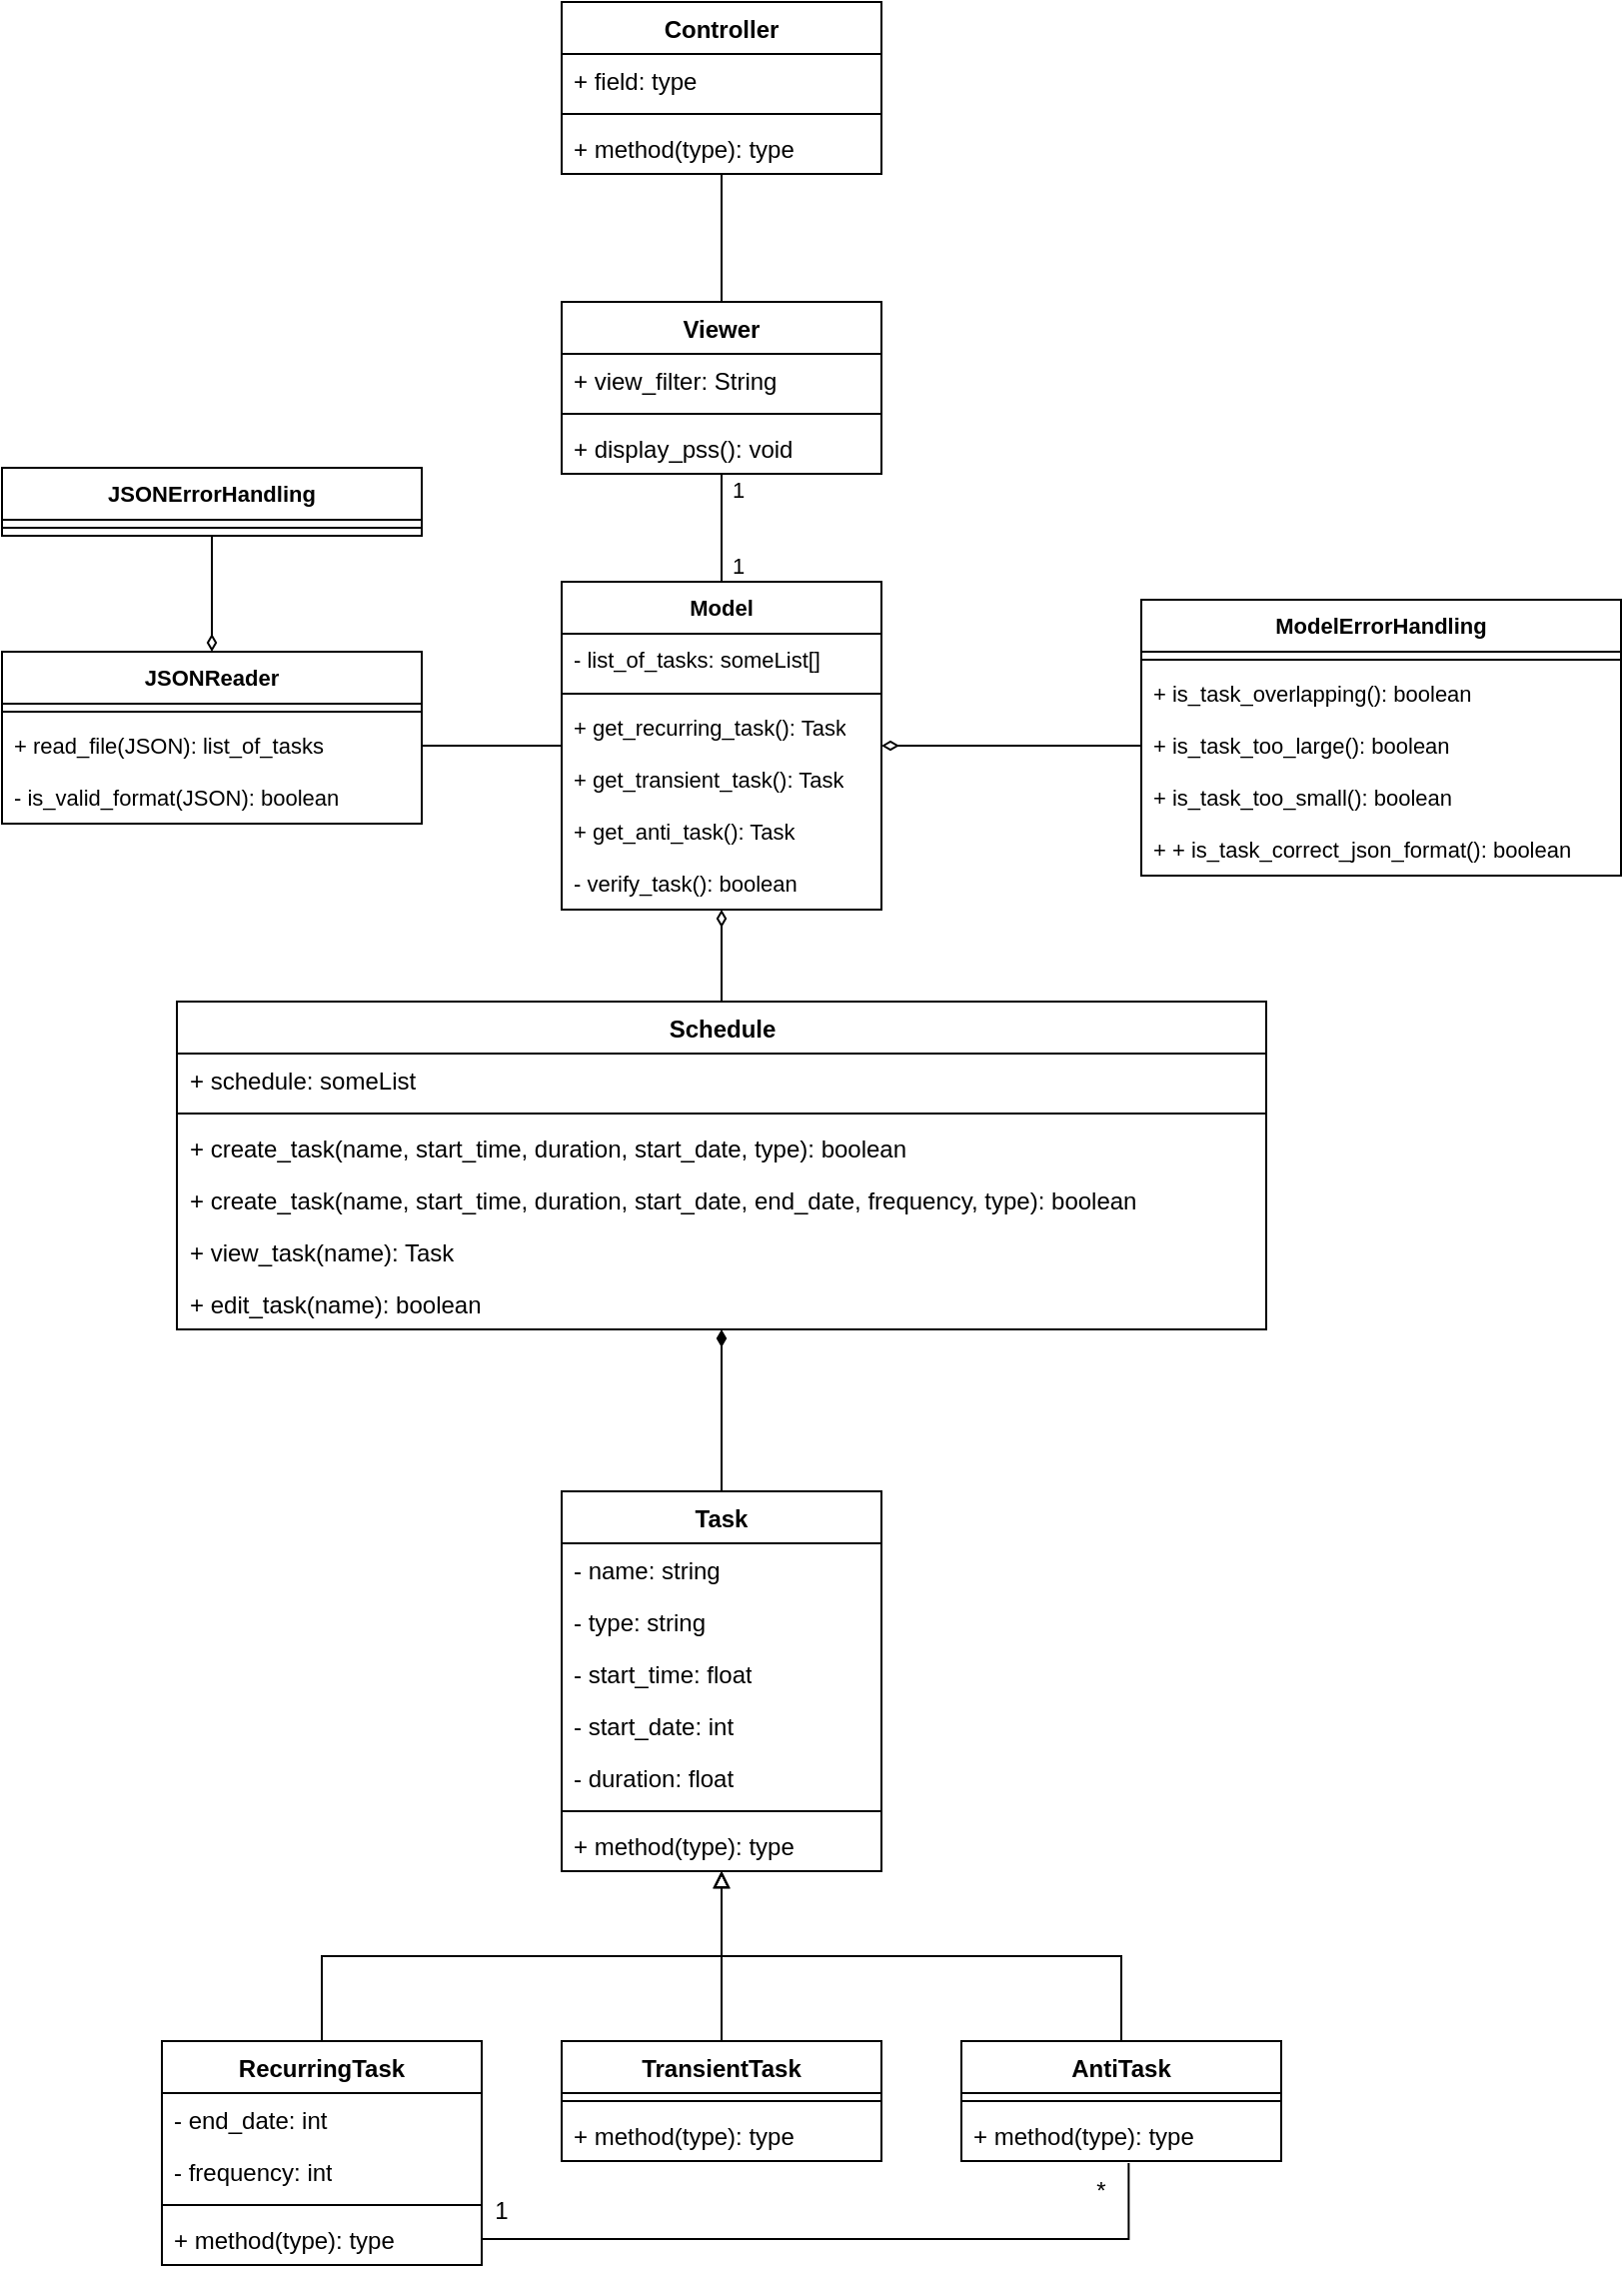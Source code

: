 <mxfile version="24.1.0" type="device">
  <diagram name="Page-1" id="KBzFk2epelycS5Lsl9bX">
    <mxGraphModel dx="2069" dy="713" grid="1" gridSize="10" guides="1" tooltips="1" connect="1" arrows="1" fold="1" page="1" pageScale="1" pageWidth="850" pageHeight="1100" math="0" shadow="0">
      <root>
        <mxCell id="0" />
        <mxCell id="1" parent="0" />
        <mxCell id="EL1fvcbHKSAHsdU1oUkG-1" value="Controller" style="swimlane;fontStyle=1;align=center;verticalAlign=top;childLayout=stackLayout;horizontal=1;startSize=26;horizontalStack=0;resizeParent=1;resizeParentMax=0;resizeLast=0;collapsible=1;marginBottom=0;whiteSpace=wrap;html=1;" vertex="1" parent="1">
          <mxGeometry x="180" y="810" width="160" height="86" as="geometry" />
        </mxCell>
        <mxCell id="EL1fvcbHKSAHsdU1oUkG-2" value="+ field: type" style="text;strokeColor=none;fillColor=none;align=left;verticalAlign=top;spacingLeft=4;spacingRight=4;overflow=hidden;rotatable=0;points=[[0,0.5],[1,0.5]];portConstraint=eastwest;whiteSpace=wrap;html=1;" vertex="1" parent="EL1fvcbHKSAHsdU1oUkG-1">
          <mxGeometry y="26" width="160" height="26" as="geometry" />
        </mxCell>
        <mxCell id="EL1fvcbHKSAHsdU1oUkG-3" value="" style="line;strokeWidth=1;fillColor=none;align=left;verticalAlign=middle;spacingTop=-1;spacingLeft=3;spacingRight=3;rotatable=0;labelPosition=right;points=[];portConstraint=eastwest;strokeColor=inherit;" vertex="1" parent="EL1fvcbHKSAHsdU1oUkG-1">
          <mxGeometry y="52" width="160" height="8" as="geometry" />
        </mxCell>
        <mxCell id="EL1fvcbHKSAHsdU1oUkG-4" value="+ method(type): type" style="text;strokeColor=none;fillColor=none;align=left;verticalAlign=top;spacingLeft=4;spacingRight=4;overflow=hidden;rotatable=0;points=[[0,0.5],[1,0.5]];portConstraint=eastwest;whiteSpace=wrap;html=1;" vertex="1" parent="EL1fvcbHKSAHsdU1oUkG-1">
          <mxGeometry y="60" width="160" height="26" as="geometry" />
        </mxCell>
        <mxCell id="EL1fvcbHKSAHsdU1oUkG-9" style="edgeStyle=orthogonalEdgeStyle;rounded=0;orthogonalLoop=1;jettySize=auto;html=1;exitX=0.5;exitY=0;exitDx=0;exitDy=0;endArrow=none;endFill=0;" edge="1" parent="1" source="EL1fvcbHKSAHsdU1oUkG-5" target="EL1fvcbHKSAHsdU1oUkG-1">
          <mxGeometry relative="1" as="geometry" />
        </mxCell>
        <mxCell id="EL1fvcbHKSAHsdU1oUkG-5" value="Viewer" style="swimlane;fontStyle=1;align=center;verticalAlign=top;childLayout=stackLayout;horizontal=1;startSize=26;horizontalStack=0;resizeParent=1;resizeParentMax=0;resizeLast=0;collapsible=1;marginBottom=0;whiteSpace=wrap;html=1;" vertex="1" parent="1">
          <mxGeometry x="180" y="960" width="160" height="86" as="geometry" />
        </mxCell>
        <mxCell id="EL1fvcbHKSAHsdU1oUkG-6" value="+ view_filter: String" style="text;strokeColor=none;fillColor=none;align=left;verticalAlign=top;spacingLeft=4;spacingRight=4;overflow=hidden;rotatable=0;points=[[0,0.5],[1,0.5]];portConstraint=eastwest;whiteSpace=wrap;html=1;" vertex="1" parent="EL1fvcbHKSAHsdU1oUkG-5">
          <mxGeometry y="26" width="160" height="26" as="geometry" />
        </mxCell>
        <mxCell id="EL1fvcbHKSAHsdU1oUkG-7" value="" style="line;strokeWidth=1;fillColor=none;align=left;verticalAlign=middle;spacingTop=-1;spacingLeft=3;spacingRight=3;rotatable=0;labelPosition=right;points=[];portConstraint=eastwest;strokeColor=inherit;" vertex="1" parent="EL1fvcbHKSAHsdU1oUkG-5">
          <mxGeometry y="52" width="160" height="8" as="geometry" />
        </mxCell>
        <mxCell id="EL1fvcbHKSAHsdU1oUkG-8" value="+ display_pss(): void" style="text;strokeColor=none;fillColor=none;align=left;verticalAlign=top;spacingLeft=4;spacingRight=4;overflow=hidden;rotatable=0;points=[[0,0.5],[1,0.5]];portConstraint=eastwest;whiteSpace=wrap;html=1;" vertex="1" parent="EL1fvcbHKSAHsdU1oUkG-5">
          <mxGeometry y="60" width="160" height="26" as="geometry" />
        </mxCell>
        <mxCell id="EL1fvcbHKSAHsdU1oUkG-21" style="edgeStyle=orthogonalEdgeStyle;rounded=0;orthogonalLoop=1;jettySize=auto;html=1;exitX=0.5;exitY=0;exitDx=0;exitDy=0;strokeColor=default;align=center;verticalAlign=middle;fontFamily=Helvetica;fontSize=11;fontColor=default;labelBackgroundColor=default;endArrow=none;endFill=0;" edge="1" parent="1" source="EL1fvcbHKSAHsdU1oUkG-10" target="EL1fvcbHKSAHsdU1oUkG-5">
          <mxGeometry relative="1" as="geometry" />
        </mxCell>
        <mxCell id="EL1fvcbHKSAHsdU1oUkG-10" value="Model" style="swimlane;fontStyle=1;align=center;verticalAlign=top;childLayout=stackLayout;horizontal=1;startSize=26;horizontalStack=0;resizeParent=1;resizeParentMax=0;resizeLast=0;collapsible=1;marginBottom=0;whiteSpace=wrap;html=1;fontFamily=Helvetica;fontSize=11;fontColor=default;labelBackgroundColor=default;" vertex="1" parent="1">
          <mxGeometry x="180" y="1100" width="160" height="164" as="geometry" />
        </mxCell>
        <mxCell id="EL1fvcbHKSAHsdU1oUkG-11" value="- list_of_tasks: someList[]" style="text;strokeColor=none;fillColor=none;align=left;verticalAlign=top;spacingLeft=4;spacingRight=4;overflow=hidden;rotatable=0;points=[[0,0.5],[1,0.5]];portConstraint=eastwest;whiteSpace=wrap;html=1;fontFamily=Helvetica;fontSize=11;fontColor=default;labelBackgroundColor=default;" vertex="1" parent="EL1fvcbHKSAHsdU1oUkG-10">
          <mxGeometry y="26" width="160" height="26" as="geometry" />
        </mxCell>
        <mxCell id="EL1fvcbHKSAHsdU1oUkG-12" value="" style="line;strokeWidth=1;fillColor=none;align=left;verticalAlign=middle;spacingTop=-1;spacingLeft=3;spacingRight=3;rotatable=0;labelPosition=right;points=[];portConstraint=eastwest;strokeColor=inherit;fontFamily=Helvetica;fontSize=11;fontColor=default;labelBackgroundColor=default;" vertex="1" parent="EL1fvcbHKSAHsdU1oUkG-10">
          <mxGeometry y="52" width="160" height="8" as="geometry" />
        </mxCell>
        <mxCell id="EL1fvcbHKSAHsdU1oUkG-13" value="+ get_recurring_task(): Task" style="text;strokeColor=none;fillColor=none;align=left;verticalAlign=top;spacingLeft=4;spacingRight=4;overflow=hidden;rotatable=0;points=[[0,0.5],[1,0.5]];portConstraint=eastwest;whiteSpace=wrap;html=1;fontFamily=Helvetica;fontSize=11;fontColor=default;labelBackgroundColor=default;" vertex="1" parent="EL1fvcbHKSAHsdU1oUkG-10">
          <mxGeometry y="60" width="160" height="26" as="geometry" />
        </mxCell>
        <mxCell id="EL1fvcbHKSAHsdU1oUkG-18" value="+ get_transient_task(): Task" style="text;strokeColor=none;fillColor=none;align=left;verticalAlign=top;spacingLeft=4;spacingRight=4;overflow=hidden;rotatable=0;points=[[0,0.5],[1,0.5]];portConstraint=eastwest;whiteSpace=wrap;html=1;fontFamily=Helvetica;fontSize=11;fontColor=default;labelBackgroundColor=default;" vertex="1" parent="EL1fvcbHKSAHsdU1oUkG-10">
          <mxGeometry y="86" width="160" height="26" as="geometry" />
        </mxCell>
        <mxCell id="EL1fvcbHKSAHsdU1oUkG-19" value="+ get_anti_task(): Task" style="text;strokeColor=none;fillColor=none;align=left;verticalAlign=top;spacingLeft=4;spacingRight=4;overflow=hidden;rotatable=0;points=[[0,0.5],[1,0.5]];portConstraint=eastwest;whiteSpace=wrap;html=1;fontFamily=Helvetica;fontSize=11;fontColor=default;labelBackgroundColor=default;" vertex="1" parent="EL1fvcbHKSAHsdU1oUkG-10">
          <mxGeometry y="112" width="160" height="26" as="geometry" />
        </mxCell>
        <mxCell id="EL1fvcbHKSAHsdU1oUkG-20" value="- verify_task(): boolean" style="text;strokeColor=none;fillColor=none;align=left;verticalAlign=top;spacingLeft=4;spacingRight=4;overflow=hidden;rotatable=0;points=[[0,0.5],[1,0.5]];portConstraint=eastwest;whiteSpace=wrap;html=1;fontFamily=Helvetica;fontSize=11;fontColor=default;labelBackgroundColor=default;" vertex="1" parent="EL1fvcbHKSAHsdU1oUkG-10">
          <mxGeometry y="138" width="160" height="26" as="geometry" />
        </mxCell>
        <mxCell id="EL1fvcbHKSAHsdU1oUkG-22" value="1" style="text;html=1;align=center;verticalAlign=middle;resizable=0;points=[];autosize=1;strokeColor=none;fillColor=none;fontFamily=Helvetica;fontSize=11;fontColor=default;labelBackgroundColor=default;" vertex="1" parent="1">
          <mxGeometry x="253" y="1039" width="30" height="30" as="geometry" />
        </mxCell>
        <mxCell id="EL1fvcbHKSAHsdU1oUkG-23" value="1" style="text;html=1;align=center;verticalAlign=middle;resizable=0;points=[];autosize=1;strokeColor=none;fillColor=none;fontFamily=Helvetica;fontSize=11;fontColor=default;labelBackgroundColor=default;" vertex="1" parent="1">
          <mxGeometry x="253" y="1077" width="30" height="30" as="geometry" />
        </mxCell>
        <mxCell id="EL1fvcbHKSAHsdU1oUkG-24" value="ModelErrorHandling" style="swimlane;fontStyle=1;align=center;verticalAlign=top;childLayout=stackLayout;horizontal=1;startSize=26;horizontalStack=0;resizeParent=1;resizeParentMax=0;resizeLast=0;collapsible=1;marginBottom=0;whiteSpace=wrap;html=1;fontFamily=Helvetica;fontSize=11;fontColor=default;labelBackgroundColor=default;" vertex="1" parent="1">
          <mxGeometry x="470" y="1109" width="240" height="138" as="geometry" />
        </mxCell>
        <mxCell id="EL1fvcbHKSAHsdU1oUkG-26" value="" style="line;strokeWidth=1;fillColor=none;align=left;verticalAlign=middle;spacingTop=-1;spacingLeft=3;spacingRight=3;rotatable=0;labelPosition=right;points=[];portConstraint=eastwest;strokeColor=inherit;fontFamily=Helvetica;fontSize=11;fontColor=default;labelBackgroundColor=default;" vertex="1" parent="EL1fvcbHKSAHsdU1oUkG-24">
          <mxGeometry y="26" width="240" height="8" as="geometry" />
        </mxCell>
        <mxCell id="EL1fvcbHKSAHsdU1oUkG-27" value="+ is_task_overlapping(): boolean" style="text;strokeColor=none;fillColor=none;align=left;verticalAlign=top;spacingLeft=4;spacingRight=4;overflow=hidden;rotatable=0;points=[[0,0.5],[1,0.5]];portConstraint=eastwest;whiteSpace=wrap;html=1;fontFamily=Helvetica;fontSize=11;fontColor=default;labelBackgroundColor=default;" vertex="1" parent="EL1fvcbHKSAHsdU1oUkG-24">
          <mxGeometry y="34" width="240" height="26" as="geometry" />
        </mxCell>
        <mxCell id="EL1fvcbHKSAHsdU1oUkG-28" value="+ is_task_too_large(): boolean" style="text;strokeColor=none;fillColor=none;align=left;verticalAlign=top;spacingLeft=4;spacingRight=4;overflow=hidden;rotatable=0;points=[[0,0.5],[1,0.5]];portConstraint=eastwest;whiteSpace=wrap;html=1;fontFamily=Helvetica;fontSize=11;fontColor=default;labelBackgroundColor=default;" vertex="1" parent="EL1fvcbHKSAHsdU1oUkG-24">
          <mxGeometry y="60" width="240" height="26" as="geometry" />
        </mxCell>
        <mxCell id="EL1fvcbHKSAHsdU1oUkG-29" value="+ is_task_too_small(): boolean" style="text;strokeColor=none;fillColor=none;align=left;verticalAlign=top;spacingLeft=4;spacingRight=4;overflow=hidden;rotatable=0;points=[[0,0.5],[1,0.5]];portConstraint=eastwest;whiteSpace=wrap;html=1;fontFamily=Helvetica;fontSize=11;fontColor=default;labelBackgroundColor=default;" vertex="1" parent="EL1fvcbHKSAHsdU1oUkG-24">
          <mxGeometry y="86" width="240" height="26" as="geometry" />
        </mxCell>
        <mxCell id="EL1fvcbHKSAHsdU1oUkG-30" value="+ + is_task_correct_json_format(): boolean" style="text;strokeColor=none;fillColor=none;align=left;verticalAlign=top;spacingLeft=4;spacingRight=4;overflow=hidden;rotatable=0;points=[[0,0.5],[1,0.5]];portConstraint=eastwest;whiteSpace=wrap;html=1;fontFamily=Helvetica;fontSize=11;fontColor=default;labelBackgroundColor=default;" vertex="1" parent="EL1fvcbHKSAHsdU1oUkG-24">
          <mxGeometry y="112" width="240" height="26" as="geometry" />
        </mxCell>
        <mxCell id="EL1fvcbHKSAHsdU1oUkG-31" style="edgeStyle=orthogonalEdgeStyle;rounded=0;orthogonalLoop=1;jettySize=auto;html=1;exitX=0;exitY=0.5;exitDx=0;exitDy=0;strokeColor=default;align=center;verticalAlign=middle;fontFamily=Helvetica;fontSize=11;fontColor=default;labelBackgroundColor=default;endArrow=diamondThin;endFill=0;" edge="1" parent="1" source="EL1fvcbHKSAHsdU1oUkG-28" target="EL1fvcbHKSAHsdU1oUkG-10">
          <mxGeometry relative="1" as="geometry" />
        </mxCell>
        <mxCell id="EL1fvcbHKSAHsdU1oUkG-42" style="edgeStyle=orthogonalEdgeStyle;rounded=0;orthogonalLoop=1;jettySize=auto;html=1;exitX=0.5;exitY=0;exitDx=0;exitDy=0;strokeColor=default;align=center;verticalAlign=middle;fontFamily=Helvetica;fontSize=11;fontColor=default;labelBackgroundColor=default;endArrow=none;endFill=0;startArrow=diamondThin;startFill=0;" edge="1" parent="1" source="EL1fvcbHKSAHsdU1oUkG-32" target="EL1fvcbHKSAHsdU1oUkG-37">
          <mxGeometry relative="1" as="geometry" />
        </mxCell>
        <mxCell id="EL1fvcbHKSAHsdU1oUkG-32" value="JSONReader" style="swimlane;fontStyle=1;align=center;verticalAlign=top;childLayout=stackLayout;horizontal=1;startSize=26;horizontalStack=0;resizeParent=1;resizeParentMax=0;resizeLast=0;collapsible=1;marginBottom=0;whiteSpace=wrap;html=1;fontFamily=Helvetica;fontSize=11;fontColor=default;labelBackgroundColor=default;" vertex="1" parent="1">
          <mxGeometry x="-100" y="1135" width="210" height="86" as="geometry" />
        </mxCell>
        <mxCell id="EL1fvcbHKSAHsdU1oUkG-34" value="" style="line;strokeWidth=1;fillColor=none;align=left;verticalAlign=middle;spacingTop=-1;spacingLeft=3;spacingRight=3;rotatable=0;labelPosition=right;points=[];portConstraint=eastwest;strokeColor=inherit;fontFamily=Helvetica;fontSize=11;fontColor=default;labelBackgroundColor=default;" vertex="1" parent="EL1fvcbHKSAHsdU1oUkG-32">
          <mxGeometry y="26" width="210" height="8" as="geometry" />
        </mxCell>
        <mxCell id="EL1fvcbHKSAHsdU1oUkG-35" value="+ read_file(JSON): list_of_tasks" style="text;strokeColor=none;fillColor=none;align=left;verticalAlign=top;spacingLeft=4;spacingRight=4;overflow=hidden;rotatable=0;points=[[0,0.5],[1,0.5]];portConstraint=eastwest;whiteSpace=wrap;html=1;fontFamily=Helvetica;fontSize=11;fontColor=default;labelBackgroundColor=default;" vertex="1" parent="EL1fvcbHKSAHsdU1oUkG-32">
          <mxGeometry y="34" width="210" height="26" as="geometry" />
        </mxCell>
        <mxCell id="EL1fvcbHKSAHsdU1oUkG-36" value="- is_valid_format(JSON): boolean" style="text;strokeColor=none;fillColor=none;align=left;verticalAlign=top;spacingLeft=4;spacingRight=4;overflow=hidden;rotatable=0;points=[[0,0.5],[1,0.5]];portConstraint=eastwest;whiteSpace=wrap;html=1;fontFamily=Helvetica;fontSize=11;fontColor=default;labelBackgroundColor=default;" vertex="1" parent="EL1fvcbHKSAHsdU1oUkG-32">
          <mxGeometry y="60" width="210" height="26" as="geometry" />
        </mxCell>
        <mxCell id="EL1fvcbHKSAHsdU1oUkG-37" value="JSONErrorHandling" style="swimlane;fontStyle=1;align=center;verticalAlign=top;childLayout=stackLayout;horizontal=1;startSize=26;horizontalStack=0;resizeParent=1;resizeParentMax=0;resizeLast=0;collapsible=1;marginBottom=0;whiteSpace=wrap;html=1;fontFamily=Helvetica;fontSize=11;fontColor=default;labelBackgroundColor=default;" vertex="1" parent="1">
          <mxGeometry x="-100" y="1043" width="210" height="34" as="geometry" />
        </mxCell>
        <mxCell id="EL1fvcbHKSAHsdU1oUkG-38" value="" style="line;strokeWidth=1;fillColor=none;align=left;verticalAlign=middle;spacingTop=-1;spacingLeft=3;spacingRight=3;rotatable=0;labelPosition=right;points=[];portConstraint=eastwest;strokeColor=inherit;fontFamily=Helvetica;fontSize=11;fontColor=default;labelBackgroundColor=default;" vertex="1" parent="EL1fvcbHKSAHsdU1oUkG-37">
          <mxGeometry y="26" width="210" height="8" as="geometry" />
        </mxCell>
        <mxCell id="EL1fvcbHKSAHsdU1oUkG-41" style="edgeStyle=orthogonalEdgeStyle;rounded=0;orthogonalLoop=1;jettySize=auto;html=1;exitX=1;exitY=0.5;exitDx=0;exitDy=0;strokeColor=default;align=center;verticalAlign=middle;fontFamily=Helvetica;fontSize=11;fontColor=default;labelBackgroundColor=default;endArrow=none;endFill=0;" edge="1" parent="1" source="EL1fvcbHKSAHsdU1oUkG-35" target="EL1fvcbHKSAHsdU1oUkG-10">
          <mxGeometry relative="1" as="geometry" />
        </mxCell>
        <mxCell id="EL1fvcbHKSAHsdU1oUkG-50" style="edgeStyle=orthogonalEdgeStyle;rounded=0;orthogonalLoop=1;jettySize=auto;html=1;exitX=0.5;exitY=0;exitDx=0;exitDy=0;strokeColor=default;align=center;verticalAlign=middle;fontFamily=Helvetica;fontSize=11;fontColor=default;labelBackgroundColor=default;endArrow=diamondThin;endFill=0;" edge="1" parent="1" source="EL1fvcbHKSAHsdU1oUkG-43" target="EL1fvcbHKSAHsdU1oUkG-10">
          <mxGeometry relative="1" as="geometry" />
        </mxCell>
        <mxCell id="EL1fvcbHKSAHsdU1oUkG-43" value="Schedule" style="swimlane;fontStyle=1;align=center;verticalAlign=top;childLayout=stackLayout;horizontal=1;startSize=26;horizontalStack=0;resizeParent=1;resizeParentMax=0;resizeLast=0;collapsible=1;marginBottom=0;whiteSpace=wrap;html=1;" vertex="1" parent="1">
          <mxGeometry x="-12.5" y="1310" width="545" height="164" as="geometry" />
        </mxCell>
        <mxCell id="EL1fvcbHKSAHsdU1oUkG-44" value="+ schedule: someList" style="text;strokeColor=none;fillColor=none;align=left;verticalAlign=top;spacingLeft=4;spacingRight=4;overflow=hidden;rotatable=0;points=[[0,0.5],[1,0.5]];portConstraint=eastwest;whiteSpace=wrap;html=1;" vertex="1" parent="EL1fvcbHKSAHsdU1oUkG-43">
          <mxGeometry y="26" width="545" height="26" as="geometry" />
        </mxCell>
        <mxCell id="EL1fvcbHKSAHsdU1oUkG-45" value="" style="line;strokeWidth=1;fillColor=none;align=left;verticalAlign=middle;spacingTop=-1;spacingLeft=3;spacingRight=3;rotatable=0;labelPosition=right;points=[];portConstraint=eastwest;strokeColor=inherit;" vertex="1" parent="EL1fvcbHKSAHsdU1oUkG-43">
          <mxGeometry y="52" width="545" height="8" as="geometry" />
        </mxCell>
        <mxCell id="EL1fvcbHKSAHsdU1oUkG-46" value="+ create_task(name, start_time, duration, start_date, type): boolean" style="text;strokeColor=none;fillColor=none;align=left;verticalAlign=top;spacingLeft=4;spacingRight=4;overflow=hidden;rotatable=0;points=[[0,0.5],[1,0.5]];portConstraint=eastwest;whiteSpace=wrap;html=1;" vertex="1" parent="EL1fvcbHKSAHsdU1oUkG-43">
          <mxGeometry y="60" width="545" height="26" as="geometry" />
        </mxCell>
        <mxCell id="EL1fvcbHKSAHsdU1oUkG-47" value="+ create_task(name, start_time, duration, start_date, end_date, frequency, type): boolean" style="text;strokeColor=none;fillColor=none;align=left;verticalAlign=top;spacingLeft=4;spacingRight=4;overflow=hidden;rotatable=0;points=[[0,0.5],[1,0.5]];portConstraint=eastwest;whiteSpace=wrap;html=1;" vertex="1" parent="EL1fvcbHKSAHsdU1oUkG-43">
          <mxGeometry y="86" width="545" height="26" as="geometry" />
        </mxCell>
        <mxCell id="EL1fvcbHKSAHsdU1oUkG-48" value="&lt;div&gt;&lt;div&gt;+ view_task(name): Task&lt;/div&gt;&lt;/div&gt;" style="text;strokeColor=none;fillColor=none;align=left;verticalAlign=top;spacingLeft=4;spacingRight=4;overflow=hidden;rotatable=0;points=[[0,0.5],[1,0.5]];portConstraint=eastwest;whiteSpace=wrap;html=1;" vertex="1" parent="EL1fvcbHKSAHsdU1oUkG-43">
          <mxGeometry y="112" width="545" height="26" as="geometry" />
        </mxCell>
        <mxCell id="EL1fvcbHKSAHsdU1oUkG-49" value="+ edit_task(name): boolean" style="text;strokeColor=none;fillColor=none;align=left;verticalAlign=top;spacingLeft=4;spacingRight=4;overflow=hidden;rotatable=0;points=[[0,0.5],[1,0.5]];portConstraint=eastwest;whiteSpace=wrap;html=1;" vertex="1" parent="EL1fvcbHKSAHsdU1oUkG-43">
          <mxGeometry y="138" width="545" height="26" as="geometry" />
        </mxCell>
        <mxCell id="EL1fvcbHKSAHsdU1oUkG-77" style="edgeStyle=orthogonalEdgeStyle;rounded=0;orthogonalLoop=1;jettySize=auto;html=1;exitX=0.5;exitY=0;exitDx=0;exitDy=0;strokeColor=default;align=center;verticalAlign=middle;fontFamily=Helvetica;fontSize=11;fontColor=default;labelBackgroundColor=default;endArrow=diamondThin;endFill=1;" edge="1" parent="1" source="EL1fvcbHKSAHsdU1oUkG-51" target="EL1fvcbHKSAHsdU1oUkG-43">
          <mxGeometry relative="1" as="geometry" />
        </mxCell>
        <mxCell id="EL1fvcbHKSAHsdU1oUkG-51" value="Task" style="swimlane;fontStyle=1;align=center;verticalAlign=top;childLayout=stackLayout;horizontal=1;startSize=26;horizontalStack=0;resizeParent=1;resizeParentMax=0;resizeLast=0;collapsible=1;marginBottom=0;whiteSpace=wrap;html=1;" vertex="1" parent="1">
          <mxGeometry x="180" y="1555" width="160" height="190" as="geometry" />
        </mxCell>
        <mxCell id="EL1fvcbHKSAHsdU1oUkG-52" value="- name: string" style="text;strokeColor=none;fillColor=none;align=left;verticalAlign=top;spacingLeft=4;spacingRight=4;overflow=hidden;rotatable=0;points=[[0,0.5],[1,0.5]];portConstraint=eastwest;whiteSpace=wrap;html=1;" vertex="1" parent="EL1fvcbHKSAHsdU1oUkG-51">
          <mxGeometry y="26" width="160" height="26" as="geometry" />
        </mxCell>
        <mxCell id="EL1fvcbHKSAHsdU1oUkG-53" value="- type: string" style="text;strokeColor=none;fillColor=none;align=left;verticalAlign=top;spacingLeft=4;spacingRight=4;overflow=hidden;rotatable=0;points=[[0,0.5],[1,0.5]];portConstraint=eastwest;whiteSpace=wrap;html=1;" vertex="1" parent="EL1fvcbHKSAHsdU1oUkG-51">
          <mxGeometry y="52" width="160" height="26" as="geometry" />
        </mxCell>
        <mxCell id="EL1fvcbHKSAHsdU1oUkG-54" value="- start_time: float" style="text;strokeColor=none;fillColor=none;align=left;verticalAlign=top;spacingLeft=4;spacingRight=4;overflow=hidden;rotatable=0;points=[[0,0.5],[1,0.5]];portConstraint=eastwest;whiteSpace=wrap;html=1;" vertex="1" parent="EL1fvcbHKSAHsdU1oUkG-51">
          <mxGeometry y="78" width="160" height="26" as="geometry" />
        </mxCell>
        <mxCell id="EL1fvcbHKSAHsdU1oUkG-55" value="- start_date: int" style="text;strokeColor=none;fillColor=none;align=left;verticalAlign=top;spacingLeft=4;spacingRight=4;overflow=hidden;rotatable=0;points=[[0,0.5],[1,0.5]];portConstraint=eastwest;whiteSpace=wrap;html=1;" vertex="1" parent="EL1fvcbHKSAHsdU1oUkG-51">
          <mxGeometry y="104" width="160" height="26" as="geometry" />
        </mxCell>
        <mxCell id="EL1fvcbHKSAHsdU1oUkG-56" value="- duration: float" style="text;strokeColor=none;fillColor=none;align=left;verticalAlign=top;spacingLeft=4;spacingRight=4;overflow=hidden;rotatable=0;points=[[0,0.5],[1,0.5]];portConstraint=eastwest;whiteSpace=wrap;html=1;" vertex="1" parent="EL1fvcbHKSAHsdU1oUkG-51">
          <mxGeometry y="130" width="160" height="26" as="geometry" />
        </mxCell>
        <mxCell id="EL1fvcbHKSAHsdU1oUkG-57" value="" style="line;strokeWidth=1;fillColor=none;align=left;verticalAlign=middle;spacingTop=-1;spacingLeft=3;spacingRight=3;rotatable=0;labelPosition=right;points=[];portConstraint=eastwest;strokeColor=inherit;" vertex="1" parent="EL1fvcbHKSAHsdU1oUkG-51">
          <mxGeometry y="156" width="160" height="8" as="geometry" />
        </mxCell>
        <mxCell id="EL1fvcbHKSAHsdU1oUkG-58" value="+ method(type): type" style="text;strokeColor=none;fillColor=none;align=left;verticalAlign=top;spacingLeft=4;spacingRight=4;overflow=hidden;rotatable=0;points=[[0,0.5],[1,0.5]];portConstraint=eastwest;whiteSpace=wrap;html=1;" vertex="1" parent="EL1fvcbHKSAHsdU1oUkG-51">
          <mxGeometry y="164" width="160" height="26" as="geometry" />
        </mxCell>
        <mxCell id="EL1fvcbHKSAHsdU1oUkG-78" style="edgeStyle=orthogonalEdgeStyle;rounded=0;orthogonalLoop=1;jettySize=auto;html=1;exitX=0.5;exitY=0;exitDx=0;exitDy=0;strokeColor=default;align=center;verticalAlign=middle;fontFamily=Helvetica;fontSize=11;fontColor=default;labelBackgroundColor=default;endArrow=block;endFill=0;" edge="1" parent="1" source="EL1fvcbHKSAHsdU1oUkG-59" target="EL1fvcbHKSAHsdU1oUkG-51">
          <mxGeometry relative="1" as="geometry" />
        </mxCell>
        <mxCell id="EL1fvcbHKSAHsdU1oUkG-59" value="RecurringTask" style="swimlane;fontStyle=1;align=center;verticalAlign=top;childLayout=stackLayout;horizontal=1;startSize=26;horizontalStack=0;resizeParent=1;resizeParentMax=0;resizeLast=0;collapsible=1;marginBottom=0;whiteSpace=wrap;html=1;" vertex="1" parent="1">
          <mxGeometry x="-20" y="1830" width="160" height="112" as="geometry" />
        </mxCell>
        <mxCell id="EL1fvcbHKSAHsdU1oUkG-60" value="- end_date: int" style="text;strokeColor=none;fillColor=none;align=left;verticalAlign=top;spacingLeft=4;spacingRight=4;overflow=hidden;rotatable=0;points=[[0,0.5],[1,0.5]];portConstraint=eastwest;whiteSpace=wrap;html=1;" vertex="1" parent="EL1fvcbHKSAHsdU1oUkG-59">
          <mxGeometry y="26" width="160" height="26" as="geometry" />
        </mxCell>
        <mxCell id="EL1fvcbHKSAHsdU1oUkG-61" value="- frequency: int" style="text;strokeColor=none;fillColor=none;align=left;verticalAlign=top;spacingLeft=4;spacingRight=4;overflow=hidden;rotatable=0;points=[[0,0.5],[1,0.5]];portConstraint=eastwest;whiteSpace=wrap;html=1;" vertex="1" parent="EL1fvcbHKSAHsdU1oUkG-59">
          <mxGeometry y="52" width="160" height="26" as="geometry" />
        </mxCell>
        <mxCell id="EL1fvcbHKSAHsdU1oUkG-62" value="" style="line;strokeWidth=1;fillColor=none;align=left;verticalAlign=middle;spacingTop=-1;spacingLeft=3;spacingRight=3;rotatable=0;labelPosition=right;points=[];portConstraint=eastwest;strokeColor=inherit;" vertex="1" parent="EL1fvcbHKSAHsdU1oUkG-59">
          <mxGeometry y="78" width="160" height="8" as="geometry" />
        </mxCell>
        <mxCell id="EL1fvcbHKSAHsdU1oUkG-63" value="+ method(type): type" style="text;strokeColor=none;fillColor=none;align=left;verticalAlign=top;spacingLeft=4;spacingRight=4;overflow=hidden;rotatable=0;points=[[0,0.5],[1,0.5]];portConstraint=eastwest;whiteSpace=wrap;html=1;" vertex="1" parent="EL1fvcbHKSAHsdU1oUkG-59">
          <mxGeometry y="86" width="160" height="26" as="geometry" />
        </mxCell>
        <mxCell id="EL1fvcbHKSAHsdU1oUkG-79" style="edgeStyle=orthogonalEdgeStyle;rounded=0;orthogonalLoop=1;jettySize=auto;html=1;exitX=0.5;exitY=0;exitDx=0;exitDy=0;strokeColor=default;align=center;verticalAlign=middle;fontFamily=Helvetica;fontSize=11;fontColor=default;labelBackgroundColor=default;endArrow=block;endFill=0;" edge="1" parent="1" source="EL1fvcbHKSAHsdU1oUkG-64" target="EL1fvcbHKSAHsdU1oUkG-51">
          <mxGeometry relative="1" as="geometry" />
        </mxCell>
        <mxCell id="EL1fvcbHKSAHsdU1oUkG-64" value="TransientTask" style="swimlane;fontStyle=1;align=center;verticalAlign=top;childLayout=stackLayout;horizontal=1;startSize=26;horizontalStack=0;resizeParent=1;resizeParentMax=0;resizeLast=0;collapsible=1;marginBottom=0;whiteSpace=wrap;html=1;" vertex="1" parent="1">
          <mxGeometry x="180" y="1830" width="160" height="60" as="geometry" />
        </mxCell>
        <mxCell id="EL1fvcbHKSAHsdU1oUkG-65" value="" style="line;strokeWidth=1;fillColor=none;align=left;verticalAlign=middle;spacingTop=-1;spacingLeft=3;spacingRight=3;rotatable=0;labelPosition=right;points=[];portConstraint=eastwest;strokeColor=inherit;" vertex="1" parent="EL1fvcbHKSAHsdU1oUkG-64">
          <mxGeometry y="26" width="160" height="8" as="geometry" />
        </mxCell>
        <mxCell id="EL1fvcbHKSAHsdU1oUkG-66" value="+ method(type): type" style="text;strokeColor=none;fillColor=none;align=left;verticalAlign=top;spacingLeft=4;spacingRight=4;overflow=hidden;rotatable=0;points=[[0,0.5],[1,0.5]];portConstraint=eastwest;whiteSpace=wrap;html=1;" vertex="1" parent="EL1fvcbHKSAHsdU1oUkG-64">
          <mxGeometry y="34" width="160" height="26" as="geometry" />
        </mxCell>
        <mxCell id="EL1fvcbHKSAHsdU1oUkG-80" style="edgeStyle=orthogonalEdgeStyle;rounded=0;orthogonalLoop=1;jettySize=auto;html=1;exitX=0.5;exitY=0;exitDx=0;exitDy=0;strokeColor=default;align=center;verticalAlign=middle;fontFamily=Helvetica;fontSize=11;fontColor=default;labelBackgroundColor=default;endArrow=block;endFill=0;" edge="1" parent="1" source="EL1fvcbHKSAHsdU1oUkG-67" target="EL1fvcbHKSAHsdU1oUkG-51">
          <mxGeometry relative="1" as="geometry" />
        </mxCell>
        <mxCell id="EL1fvcbHKSAHsdU1oUkG-67" value="AntiTask" style="swimlane;fontStyle=1;align=center;verticalAlign=top;childLayout=stackLayout;horizontal=1;startSize=26;horizontalStack=0;resizeParent=1;resizeParentMax=0;resizeLast=0;collapsible=1;marginBottom=0;whiteSpace=wrap;html=1;" vertex="1" parent="1">
          <mxGeometry x="380" y="1830" width="160" height="60" as="geometry" />
        </mxCell>
        <mxCell id="EL1fvcbHKSAHsdU1oUkG-68" value="" style="line;strokeWidth=1;fillColor=none;align=left;verticalAlign=middle;spacingTop=-1;spacingLeft=3;spacingRight=3;rotatable=0;labelPosition=right;points=[];portConstraint=eastwest;strokeColor=inherit;" vertex="1" parent="EL1fvcbHKSAHsdU1oUkG-67">
          <mxGeometry y="26" width="160" height="8" as="geometry" />
        </mxCell>
        <mxCell id="EL1fvcbHKSAHsdU1oUkG-69" value="+ method(type): type" style="text;strokeColor=none;fillColor=none;align=left;verticalAlign=top;spacingLeft=4;spacingRight=4;overflow=hidden;rotatable=0;points=[[0,0.5],[1,0.5]];portConstraint=eastwest;whiteSpace=wrap;html=1;" vertex="1" parent="EL1fvcbHKSAHsdU1oUkG-67">
          <mxGeometry y="34" width="160" height="26" as="geometry" />
        </mxCell>
        <mxCell id="EL1fvcbHKSAHsdU1oUkG-73" style="edgeStyle=orthogonalEdgeStyle;rounded=0;orthogonalLoop=1;jettySize=auto;html=1;exitX=1;exitY=0.5;exitDx=0;exitDy=0;entryX=0.523;entryY=1.038;entryDx=0;entryDy=0;entryPerimeter=0;endArrow=none;endFill=0;" edge="1" parent="1" source="EL1fvcbHKSAHsdU1oUkG-63" target="EL1fvcbHKSAHsdU1oUkG-69">
          <mxGeometry relative="1" as="geometry" />
        </mxCell>
        <mxCell id="EL1fvcbHKSAHsdU1oUkG-74" value="1" style="text;html=1;align=center;verticalAlign=middle;whiteSpace=wrap;rounded=0;" vertex="1" parent="1">
          <mxGeometry x="140" y="1900" width="20" height="30" as="geometry" />
        </mxCell>
        <mxCell id="EL1fvcbHKSAHsdU1oUkG-75" value="*" style="text;html=1;align=center;verticalAlign=middle;whiteSpace=wrap;rounded=0;" vertex="1" parent="1">
          <mxGeometry x="440" y="1890" width="20" height="30" as="geometry" />
        </mxCell>
      </root>
    </mxGraphModel>
  </diagram>
</mxfile>
